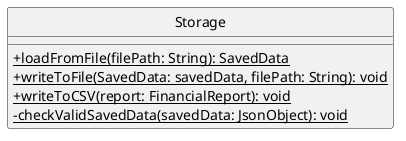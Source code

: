 @startuml
skinparam classAttributeIconSize 0
skinparam groupInheritance 2
hide circle
hide empty methods

class Storage{

+{static}loadFromFile(filePath: String): SavedData
+{static}writeToFile(SavedData: savedData, filePath: String): void
+{static}writeToCSV(report: FinancialReport): void
-{static}checkValidSavedData(savedData: JsonObject): void
}
@enduml
